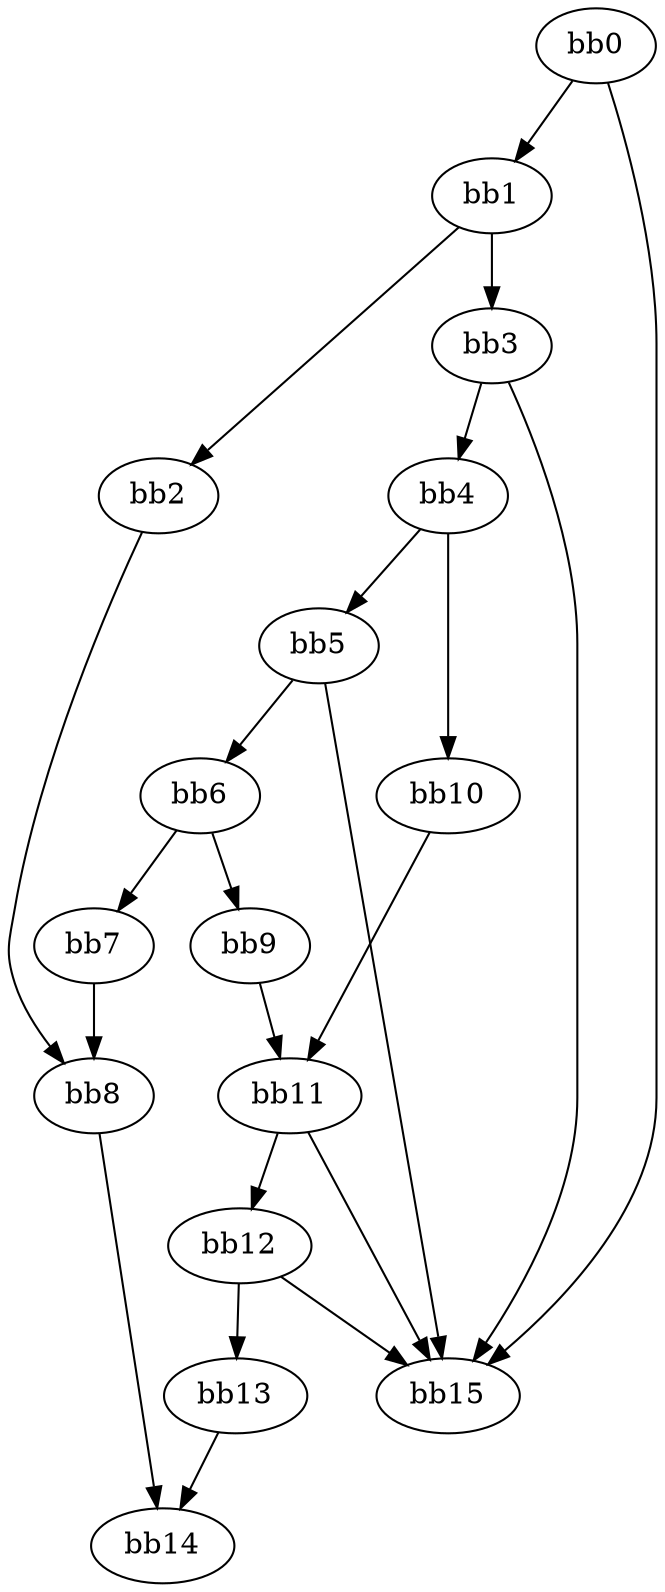 digraph {
    0 [ label = "bb0\l" ]
    1 [ label = "bb1\l" ]
    2 [ label = "bb2\l" ]
    3 [ label = "bb3\l" ]
    4 [ label = "bb4\l" ]
    5 [ label = "bb5\l" ]
    6 [ label = "bb6\l" ]
    7 [ label = "bb7\l" ]
    8 [ label = "bb8\l" ]
    9 [ label = "bb9\l" ]
    10 [ label = "bb10\l" ]
    11 [ label = "bb11\l" ]
    12 [ label = "bb12\l" ]
    13 [ label = "bb13\l" ]
    14 [ label = "bb14\l" ]
    15 [ label = "bb15\l" ]
    0 -> 1 [ ]
    0 -> 15 [ ]
    1 -> 2 [ ]
    1 -> 3 [ ]
    2 -> 8 [ ]
    3 -> 4 [ ]
    3 -> 15 [ ]
    4 -> 5 [ ]
    4 -> 10 [ ]
    5 -> 6 [ ]
    5 -> 15 [ ]
    6 -> 7 [ ]
    6 -> 9 [ ]
    7 -> 8 [ ]
    8 -> 14 [ ]
    9 -> 11 [ ]
    10 -> 11 [ ]
    11 -> 12 [ ]
    11 -> 15 [ ]
    12 -> 13 [ ]
    12 -> 15 [ ]
    13 -> 14 [ ]
}

